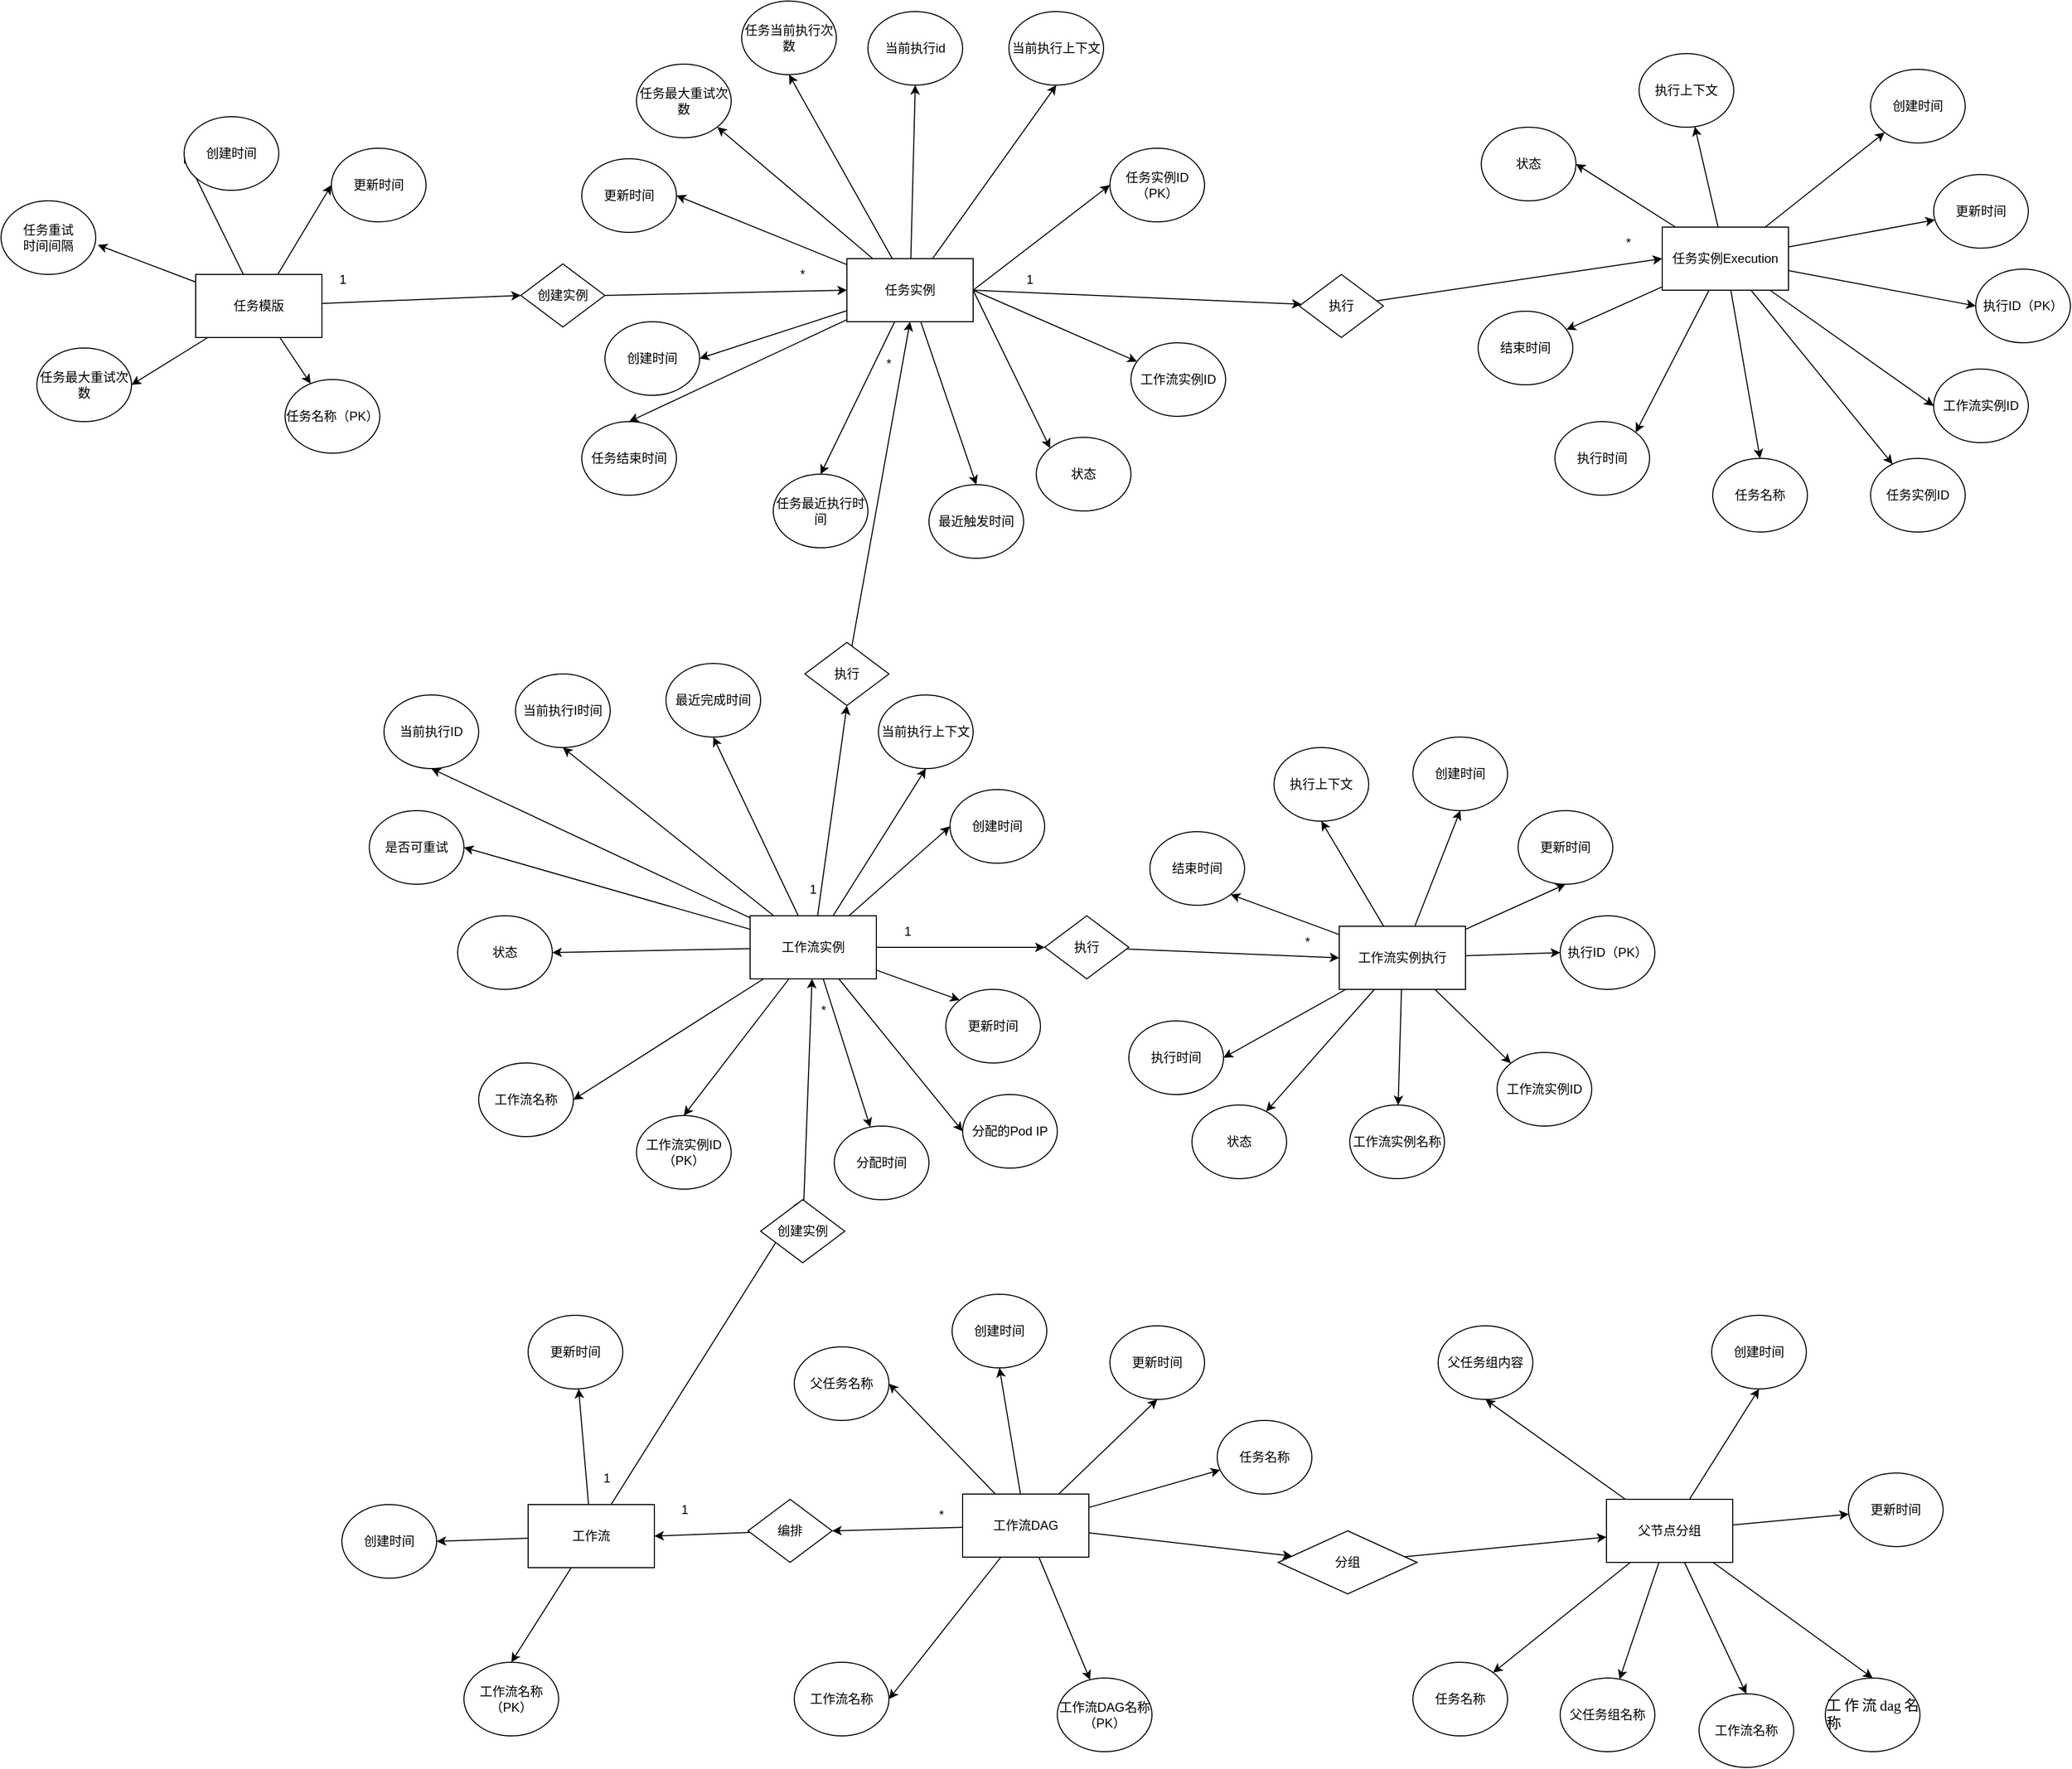<mxfile version="22.1.18" type="github">
  <diagram name="第 1 页" id="u92MrwEAKFm2taZTLTK-">
    <mxGraphModel dx="2998" dy="2271" grid="1" gridSize="10" guides="1" tooltips="1" connect="1" arrows="1" fold="1" page="1" pageScale="1" pageWidth="827" pageHeight="1169" math="0" shadow="0">
      <root>
        <mxCell id="0" />
        <mxCell id="1" parent="0" />
        <mxCell id="BF8SNdvl5e7O7KOmZN9e-4" style="rounded=0;orthogonalLoop=1;jettySize=auto;html=1;entryX=0;entryY=0.5;entryDx=0;entryDy=0;exitX=1;exitY=0.5;exitDx=0;exitDy=0;" parent="1" source="BF8SNdvl5e7O7KOmZN9e-8" target="BF8SNdvl5e7O7KOmZN9e-5" edge="1">
          <mxGeometry relative="1" as="geometry">
            <mxPoint x="350" y="170" as="targetPoint" />
            <mxPoint x="260" y="170" as="sourcePoint" />
          </mxGeometry>
        </mxCell>
        <mxCell id="BF8SNdvl5e7O7KOmZN9e-7" style="rounded=0;orthogonalLoop=1;jettySize=auto;html=1;entryX=0;entryY=0;entryDx=0;entryDy=0;exitX=1;exitY=0.5;exitDx=0;exitDy=0;" parent="1" source="BF8SNdvl5e7O7KOmZN9e-8" target="BF8SNdvl5e7O7KOmZN9e-6" edge="1">
          <mxGeometry relative="1" as="geometry">
            <mxPoint x="260" y="170" as="sourcePoint" />
          </mxGeometry>
        </mxCell>
        <mxCell id="BF8SNdvl5e7O7KOmZN9e-5" value="任务实例ID（PK）" style="ellipse;whiteSpace=wrap;html=1;" parent="1" vertex="1">
          <mxGeometry x="370" y="30" width="90" height="70" as="geometry" />
        </mxCell>
        <mxCell id="BF8SNdvl5e7O7KOmZN9e-6" value="状态" style="ellipse;whiteSpace=wrap;html=1;" parent="1" vertex="1">
          <mxGeometry x="300" y="305" width="90" height="70" as="geometry" />
        </mxCell>
        <mxCell id="BF8SNdvl5e7O7KOmZN9e-10" style="rounded=0;orthogonalLoop=1;jettySize=auto;html=1;entryX=0.5;entryY=0;entryDx=0;entryDy=0;" parent="1" source="BF8SNdvl5e7O7KOmZN9e-8" target="BF8SNdvl5e7O7KOmZN9e-9" edge="1">
          <mxGeometry relative="1" as="geometry" />
        </mxCell>
        <mxCell id="BF8SNdvl5e7O7KOmZN9e-12" style="rounded=0;orthogonalLoop=1;jettySize=auto;html=1;entryX=0.5;entryY=0;entryDx=0;entryDy=0;" parent="1" source="BF8SNdvl5e7O7KOmZN9e-8" target="BF8SNdvl5e7O7KOmZN9e-11" edge="1">
          <mxGeometry relative="1" as="geometry" />
        </mxCell>
        <mxCell id="BF8SNdvl5e7O7KOmZN9e-19" style="rounded=0;orthogonalLoop=1;jettySize=auto;html=1;entryX=1;entryY=0.5;entryDx=0;entryDy=0;" parent="1" source="BF8SNdvl5e7O7KOmZN9e-8" target="BF8SNdvl5e7O7KOmZN9e-13" edge="1">
          <mxGeometry relative="1" as="geometry" />
        </mxCell>
        <mxCell id="BF8SNdvl5e7O7KOmZN9e-20" style="rounded=0;orthogonalLoop=1;jettySize=auto;html=1;entryX=1;entryY=0.5;entryDx=0;entryDy=0;" parent="1" source="BF8SNdvl5e7O7KOmZN9e-8" target="BF8SNdvl5e7O7KOmZN9e-14" edge="1">
          <mxGeometry relative="1" as="geometry" />
        </mxCell>
        <mxCell id="BF8SNdvl5e7O7KOmZN9e-64" style="rounded=0;orthogonalLoop=1;jettySize=auto;html=1;exitX=1;exitY=0.5;exitDx=0;exitDy=0;" parent="1" source="BF8SNdvl5e7O7KOmZN9e-8" target="BF8SNdvl5e7O7KOmZN9e-63" edge="1">
          <mxGeometry relative="1" as="geometry" />
        </mxCell>
        <mxCell id="BF8SNdvl5e7O7KOmZN9e-78" style="rounded=0;orthogonalLoop=1;jettySize=auto;html=1;entryX=0.5;entryY=1;entryDx=0;entryDy=0;" edge="1" parent="1" source="BF8SNdvl5e7O7KOmZN9e-8" target="BF8SNdvl5e7O7KOmZN9e-76">
          <mxGeometry relative="1" as="geometry" />
        </mxCell>
        <mxCell id="BF8SNdvl5e7O7KOmZN9e-83" style="rounded=0;orthogonalLoop=1;jettySize=auto;html=1;entryX=1;entryY=1;entryDx=0;entryDy=0;" edge="1" parent="1" source="BF8SNdvl5e7O7KOmZN9e-8" target="BF8SNdvl5e7O7KOmZN9e-80">
          <mxGeometry relative="1" as="geometry" />
        </mxCell>
        <mxCell id="8EcwPYy6TK1mYzknZgef-4" style="rounded=0;orthogonalLoop=1;jettySize=auto;html=1;exitX=1;exitY=0.5;exitDx=0;exitDy=0;" edge="1" parent="1" source="BF8SNdvl5e7O7KOmZN9e-8" target="8EcwPYy6TK1mYzknZgef-3">
          <mxGeometry relative="1" as="geometry" />
        </mxCell>
        <mxCell id="8EcwPYy6TK1mYzknZgef-9" style="rounded=0;orthogonalLoop=1;jettySize=auto;html=1;entryX=0.5;entryY=1;entryDx=0;entryDy=0;" edge="1" parent="1" source="BF8SNdvl5e7O7KOmZN9e-8" target="8EcwPYy6TK1mYzknZgef-7">
          <mxGeometry relative="1" as="geometry" />
        </mxCell>
        <mxCell id="8EcwPYy6TK1mYzknZgef-10" style="rounded=0;orthogonalLoop=1;jettySize=auto;html=1;entryX=0.5;entryY=1;entryDx=0;entryDy=0;" edge="1" parent="1" source="BF8SNdvl5e7O7KOmZN9e-8" target="8EcwPYy6TK1mYzknZgef-8">
          <mxGeometry relative="1" as="geometry" />
        </mxCell>
        <mxCell id="8EcwPYy6TK1mYzknZgef-13" style="rounded=0;orthogonalLoop=1;jettySize=auto;html=1;entryX=0.5;entryY=0;entryDx=0;entryDy=0;" edge="1" parent="1" source="BF8SNdvl5e7O7KOmZN9e-8" target="8EcwPYy6TK1mYzknZgef-12">
          <mxGeometry relative="1" as="geometry" />
        </mxCell>
        <mxCell id="BF8SNdvl5e7O7KOmZN9e-8" value="任务实例" style="rounded=0;whiteSpace=wrap;html=1;" parent="1" vertex="1">
          <mxGeometry x="120" y="135" width="120" height="60" as="geometry" />
        </mxCell>
        <mxCell id="BF8SNdvl5e7O7KOmZN9e-9" value="最近触发时间" style="ellipse;whiteSpace=wrap;html=1;" parent="1" vertex="1">
          <mxGeometry x="198" y="350" width="90" height="70" as="geometry" />
        </mxCell>
        <mxCell id="BF8SNdvl5e7O7KOmZN9e-11" value="任务结束时间" style="ellipse;whiteSpace=wrap;html=1;" parent="1" vertex="1">
          <mxGeometry x="-132" y="290" width="90" height="70" as="geometry" />
        </mxCell>
        <mxCell id="BF8SNdvl5e7O7KOmZN9e-13" value="创建时间" style="ellipse;whiteSpace=wrap;html=1;" parent="1" vertex="1">
          <mxGeometry x="-110" y="195" width="90" height="70" as="geometry" />
        </mxCell>
        <mxCell id="BF8SNdvl5e7O7KOmZN9e-14" value="更新时间" style="ellipse;whiteSpace=wrap;html=1;" parent="1" vertex="1">
          <mxGeometry x="-132" y="40" width="90" height="70" as="geometry" />
        </mxCell>
        <mxCell id="BF8SNdvl5e7O7KOmZN9e-35" style="rounded=0;orthogonalLoop=1;jettySize=auto;html=1;" parent="1" source="BF8SNdvl5e7O7KOmZN9e-25" target="BF8SNdvl5e7O7KOmZN9e-28" edge="1">
          <mxGeometry relative="1" as="geometry" />
        </mxCell>
        <mxCell id="BF8SNdvl5e7O7KOmZN9e-36" style="rounded=0;orthogonalLoop=1;jettySize=auto;html=1;entryX=0;entryY=0.5;entryDx=0;entryDy=0;" parent="1" source="BF8SNdvl5e7O7KOmZN9e-25" target="BF8SNdvl5e7O7KOmZN9e-27" edge="1">
          <mxGeometry relative="1" as="geometry" />
        </mxCell>
        <mxCell id="BF8SNdvl5e7O7KOmZN9e-37" style="rounded=0;orthogonalLoop=1;jettySize=auto;html=1;entryX=0;entryY=0.5;entryDx=0;entryDy=0;" parent="1" source="BF8SNdvl5e7O7KOmZN9e-25" target="BF8SNdvl5e7O7KOmZN9e-26" edge="1">
          <mxGeometry relative="1" as="geometry" />
        </mxCell>
        <mxCell id="BF8SNdvl5e7O7KOmZN9e-61" style="rounded=0;orthogonalLoop=1;jettySize=auto;html=1;entryX=0;entryY=0.5;entryDx=0;entryDy=0;" parent="1" source="BF8SNdvl5e7O7KOmZN9e-25" target="BF8SNdvl5e7O7KOmZN9e-60" edge="1">
          <mxGeometry relative="1" as="geometry" />
        </mxCell>
        <mxCell id="BF8SNdvl5e7O7KOmZN9e-79" style="rounded=0;orthogonalLoop=1;jettySize=auto;html=1;entryX=1;entryY=0.5;entryDx=0;entryDy=0;" edge="1" parent="1" source="BF8SNdvl5e7O7KOmZN9e-25" target="BF8SNdvl5e7O7KOmZN9e-74">
          <mxGeometry relative="1" as="geometry" />
        </mxCell>
        <mxCell id="BF8SNdvl5e7O7KOmZN9e-25" value="任务模版" style="rounded=0;whiteSpace=wrap;html=1;" parent="1" vertex="1">
          <mxGeometry x="-499" y="150" width="120" height="60" as="geometry" />
        </mxCell>
        <mxCell id="BF8SNdvl5e7O7KOmZN9e-26" value="创建时间" style="ellipse;whiteSpace=wrap;html=1;" parent="1" vertex="1">
          <mxGeometry x="-510" width="90" height="70" as="geometry" />
        </mxCell>
        <mxCell id="BF8SNdvl5e7O7KOmZN9e-27" value="更新时间" style="ellipse;whiteSpace=wrap;html=1;" parent="1" vertex="1">
          <mxGeometry x="-370" y="30" width="90" height="70" as="geometry" />
        </mxCell>
        <mxCell id="BF8SNdvl5e7O7KOmZN9e-28" value="任务名称（PK）" style="ellipse;whiteSpace=wrap;html=1;" parent="1" vertex="1">
          <mxGeometry x="-414" y="250" width="90" height="70" as="geometry" />
        </mxCell>
        <mxCell id="BF8SNdvl5e7O7KOmZN9e-30" value="任务重试&lt;br&gt;时间间隔" style="ellipse;whiteSpace=wrap;html=1;" parent="1" vertex="1">
          <mxGeometry x="-684" y="80" width="90" height="70" as="geometry" />
        </mxCell>
        <mxCell id="BF8SNdvl5e7O7KOmZN9e-33" style="rounded=0;orthogonalLoop=1;jettySize=auto;html=1;entryX=1.022;entryY=0.6;entryDx=0;entryDy=0;entryPerimeter=0;" parent="1" source="BF8SNdvl5e7O7KOmZN9e-25" target="BF8SNdvl5e7O7KOmZN9e-30" edge="1">
          <mxGeometry relative="1" as="geometry" />
        </mxCell>
        <mxCell id="BF8SNdvl5e7O7KOmZN9e-62" style="rounded=0;orthogonalLoop=1;jettySize=auto;html=1;entryX=0;entryY=0.5;entryDx=0;entryDy=0;exitX=1;exitY=0.5;exitDx=0;exitDy=0;" parent="1" source="BF8SNdvl5e7O7KOmZN9e-60" target="BF8SNdvl5e7O7KOmZN9e-8" edge="1">
          <mxGeometry relative="1" as="geometry" />
        </mxCell>
        <mxCell id="BF8SNdvl5e7O7KOmZN9e-60" value="创建实例" style="rhombus;whiteSpace=wrap;html=1;" parent="1" vertex="1">
          <mxGeometry x="-190" y="140" width="80" height="60" as="geometry" />
        </mxCell>
        <mxCell id="BF8SNdvl5e7O7KOmZN9e-63" value="执行" style="rhombus;whiteSpace=wrap;html=1;" parent="1" vertex="1">
          <mxGeometry x="550" y="150" width="80" height="60" as="geometry" />
        </mxCell>
        <mxCell id="BF8SNdvl5e7O7KOmZN9e-74" value="任务最大重试次数" style="ellipse;whiteSpace=wrap;html=1;" vertex="1" parent="1">
          <mxGeometry x="-650" y="220" width="90" height="70" as="geometry" />
        </mxCell>
        <mxCell id="BF8SNdvl5e7O7KOmZN9e-76" value="任务当前执行次数" style="ellipse;whiteSpace=wrap;html=1;" vertex="1" parent="1">
          <mxGeometry x="20" y="-110" width="90" height="70" as="geometry" />
        </mxCell>
        <mxCell id="BF8SNdvl5e7O7KOmZN9e-80" value="任务最大重试次数" style="ellipse;whiteSpace=wrap;html=1;" vertex="1" parent="1">
          <mxGeometry x="-80" y="-50" width="90" height="70" as="geometry" />
        </mxCell>
        <mxCell id="8EcwPYy6TK1mYzknZgef-3" value="工作流实例ID" style="ellipse;whiteSpace=wrap;html=1;" vertex="1" parent="1">
          <mxGeometry x="390" y="215" width="90" height="70" as="geometry" />
        </mxCell>
        <mxCell id="8EcwPYy6TK1mYzknZgef-7" value="当前执行id" style="ellipse;whiteSpace=wrap;html=1;" vertex="1" parent="1">
          <mxGeometry x="140" y="-100" width="90" height="70" as="geometry" />
        </mxCell>
        <mxCell id="8EcwPYy6TK1mYzknZgef-8" value="当前执行上下文" style="ellipse;whiteSpace=wrap;html=1;" vertex="1" parent="1">
          <mxGeometry x="274" y="-100" width="90" height="70" as="geometry" />
        </mxCell>
        <mxCell id="8EcwPYy6TK1mYzknZgef-12" value="任务最近执行时间" style="ellipse;whiteSpace=wrap;html=1;" vertex="1" parent="1">
          <mxGeometry x="50" y="340" width="90" height="70" as="geometry" />
        </mxCell>
        <mxCell id="8EcwPYy6TK1mYzknZgef-14" value="" style="group" vertex="1" connectable="0" parent="1">
          <mxGeometry x="720" y="-60" width="563" height="455" as="geometry" />
        </mxCell>
        <mxCell id="BF8SNdvl5e7O7KOmZN9e-72" value="执行时间" style="ellipse;whiteSpace=wrap;html=1;" vertex="1" parent="8EcwPYy6TK1mYzknZgef-14">
          <mxGeometry x="73" y="350" width="90" height="70" as="geometry" />
        </mxCell>
        <mxCell id="BF8SNdvl5e7O7KOmZN9e-38" value="任务实例Execution" style="rounded=0;whiteSpace=wrap;html=1;container=0;" parent="8EcwPYy6TK1mYzknZgef-14" vertex="1">
          <mxGeometry x="175" y="165" width="120" height="60" as="geometry" />
        </mxCell>
        <mxCell id="BF8SNdvl5e7O7KOmZN9e-40" value="创建时间" style="ellipse;whiteSpace=wrap;html=1;container=0;" parent="8EcwPYy6TK1mYzknZgef-14" vertex="1">
          <mxGeometry x="373" y="15" width="90" height="70" as="geometry" />
        </mxCell>
        <mxCell id="BF8SNdvl5e7O7KOmZN9e-52" style="rounded=0;orthogonalLoop=1;jettySize=auto;html=1;" parent="8EcwPYy6TK1mYzknZgef-14" source="BF8SNdvl5e7O7KOmZN9e-38" target="BF8SNdvl5e7O7KOmZN9e-40" edge="1">
          <mxGeometry relative="1" as="geometry" />
        </mxCell>
        <mxCell id="BF8SNdvl5e7O7KOmZN9e-41" value="更新时间" style="ellipse;whiteSpace=wrap;html=1;container=0;" parent="8EcwPYy6TK1mYzknZgef-14" vertex="1">
          <mxGeometry x="433" y="115" width="90" height="70" as="geometry" />
        </mxCell>
        <mxCell id="BF8SNdvl5e7O7KOmZN9e-51" style="rounded=0;orthogonalLoop=1;jettySize=auto;html=1;" parent="8EcwPYy6TK1mYzknZgef-14" source="BF8SNdvl5e7O7KOmZN9e-38" target="BF8SNdvl5e7O7KOmZN9e-41" edge="1">
          <mxGeometry relative="1" as="geometry" />
        </mxCell>
        <mxCell id="BF8SNdvl5e7O7KOmZN9e-42" value="执行ID（PK）" style="ellipse;whiteSpace=wrap;html=1;container=0;" parent="8EcwPYy6TK1mYzknZgef-14" vertex="1">
          <mxGeometry x="473" y="205" width="90" height="70" as="geometry" />
        </mxCell>
        <mxCell id="BF8SNdvl5e7O7KOmZN9e-59" style="rounded=0;orthogonalLoop=1;jettySize=auto;html=1;entryX=0;entryY=0.5;entryDx=0;entryDy=0;" parent="8EcwPYy6TK1mYzknZgef-14" source="BF8SNdvl5e7O7KOmZN9e-38" target="BF8SNdvl5e7O7KOmZN9e-42" edge="1">
          <mxGeometry relative="1" as="geometry" />
        </mxCell>
        <mxCell id="BF8SNdvl5e7O7KOmZN9e-44" value="结束时间" style="ellipse;whiteSpace=wrap;html=1;container=0;" parent="8EcwPYy6TK1mYzknZgef-14" vertex="1">
          <mxGeometry y="245" width="90" height="70" as="geometry" />
        </mxCell>
        <mxCell id="BF8SNdvl5e7O7KOmZN9e-57" style="rounded=0;orthogonalLoop=1;jettySize=auto;html=1;" parent="8EcwPYy6TK1mYzknZgef-14" source="BF8SNdvl5e7O7KOmZN9e-38" target="BF8SNdvl5e7O7KOmZN9e-44" edge="1">
          <mxGeometry relative="1" as="geometry" />
        </mxCell>
        <mxCell id="BF8SNdvl5e7O7KOmZN9e-45" value="状态" style="ellipse;whiteSpace=wrap;html=1;container=0;" parent="8EcwPYy6TK1mYzknZgef-14" vertex="1">
          <mxGeometry x="3" y="70" width="90" height="70" as="geometry" />
        </mxCell>
        <mxCell id="BF8SNdvl5e7O7KOmZN9e-56" style="rounded=0;orthogonalLoop=1;jettySize=auto;html=1;entryX=1;entryY=0.5;entryDx=0;entryDy=0;" parent="8EcwPYy6TK1mYzknZgef-14" source="BF8SNdvl5e7O7KOmZN9e-38" target="BF8SNdvl5e7O7KOmZN9e-45" edge="1">
          <mxGeometry relative="1" as="geometry" />
        </mxCell>
        <mxCell id="BF8SNdvl5e7O7KOmZN9e-46" value="执行上下文" style="ellipse;whiteSpace=wrap;html=1;container=0;" parent="8EcwPYy6TK1mYzknZgef-14" vertex="1">
          <mxGeometry x="153" width="90" height="70" as="geometry" />
        </mxCell>
        <mxCell id="BF8SNdvl5e7O7KOmZN9e-55" style="rounded=0;orthogonalLoop=1;jettySize=auto;html=1;" parent="8EcwPYy6TK1mYzknZgef-14" source="BF8SNdvl5e7O7KOmZN9e-38" target="BF8SNdvl5e7O7KOmZN9e-46" edge="1">
          <mxGeometry relative="1" as="geometry" />
        </mxCell>
        <mxCell id="BF8SNdvl5e7O7KOmZN9e-49" value="任务名称" style="ellipse;whiteSpace=wrap;html=1;container=0;" parent="8EcwPYy6TK1mYzknZgef-14" vertex="1">
          <mxGeometry x="223" y="385" width="90" height="70" as="geometry" />
        </mxCell>
        <mxCell id="BF8SNdvl5e7O7KOmZN9e-53" style="rounded=0;orthogonalLoop=1;jettySize=auto;html=1;entryX=0.5;entryY=0;entryDx=0;entryDy=0;" parent="8EcwPYy6TK1mYzknZgef-14" source="BF8SNdvl5e7O7KOmZN9e-38" target="BF8SNdvl5e7O7KOmZN9e-49" edge="1">
          <mxGeometry relative="1" as="geometry" />
        </mxCell>
        <mxCell id="BF8SNdvl5e7O7KOmZN9e-50" value="任务实例ID" style="ellipse;whiteSpace=wrap;html=1;container=0;" parent="8EcwPYy6TK1mYzknZgef-14" vertex="1">
          <mxGeometry x="373" y="385" width="90" height="70" as="geometry" />
        </mxCell>
        <mxCell id="BF8SNdvl5e7O7KOmZN9e-54" style="rounded=0;orthogonalLoop=1;jettySize=auto;html=1;" parent="8EcwPYy6TK1mYzknZgef-14" source="BF8SNdvl5e7O7KOmZN9e-38" target="BF8SNdvl5e7O7KOmZN9e-50" edge="1">
          <mxGeometry relative="1" as="geometry" />
        </mxCell>
        <mxCell id="BF8SNdvl5e7O7KOmZN9e-65" style="rounded=0;orthogonalLoop=1;jettySize=auto;html=1;entryX=0;entryY=0.5;entryDx=0;entryDy=0;" parent="8EcwPYy6TK1mYzknZgef-14" source="BF8SNdvl5e7O7KOmZN9e-63" target="BF8SNdvl5e7O7KOmZN9e-38" edge="1">
          <mxGeometry relative="1" as="geometry" />
        </mxCell>
        <mxCell id="BF8SNdvl5e7O7KOmZN9e-73" style="rounded=0;orthogonalLoop=1;jettySize=auto;html=1;entryX=1;entryY=0;entryDx=0;entryDy=0;" edge="1" parent="8EcwPYy6TK1mYzknZgef-14" source="BF8SNdvl5e7O7KOmZN9e-38" target="BF8SNdvl5e7O7KOmZN9e-72">
          <mxGeometry relative="1" as="geometry" />
        </mxCell>
        <mxCell id="8EcwPYy6TK1mYzknZgef-5" value="工作流实例ID" style="ellipse;whiteSpace=wrap;html=1;" vertex="1" parent="8EcwPYy6TK1mYzknZgef-14">
          <mxGeometry x="433" y="300" width="90" height="70" as="geometry" />
        </mxCell>
        <mxCell id="8EcwPYy6TK1mYzknZgef-6" style="rounded=0;orthogonalLoop=1;jettySize=auto;html=1;entryX=0;entryY=0.5;entryDx=0;entryDy=0;" edge="1" parent="8EcwPYy6TK1mYzknZgef-14" source="BF8SNdvl5e7O7KOmZN9e-38" target="8EcwPYy6TK1mYzknZgef-5">
          <mxGeometry relative="1" as="geometry" />
        </mxCell>
        <mxCell id="8EcwPYy6TK1mYzknZgef-94" value="*" style="text;html=1;strokeColor=none;fillColor=none;align=center;verticalAlign=middle;whiteSpace=wrap;rounded=0;" vertex="1" parent="8EcwPYy6TK1mYzknZgef-14">
          <mxGeometry x="123" y="165" width="40" height="30" as="geometry" />
        </mxCell>
        <mxCell id="8EcwPYy6TK1mYzknZgef-17" style="rounded=0;orthogonalLoop=1;jettySize=auto;html=1;entryX=0.5;entryY=0;entryDx=0;entryDy=0;" edge="1" parent="1" source="8EcwPYy6TK1mYzknZgef-15" target="8EcwPYy6TK1mYzknZgef-16">
          <mxGeometry relative="1" as="geometry" />
        </mxCell>
        <mxCell id="8EcwPYy6TK1mYzknZgef-20" style="rounded=0;orthogonalLoop=1;jettySize=auto;html=1;entryX=1;entryY=0.5;entryDx=0;entryDy=0;" edge="1" parent="1" source="8EcwPYy6TK1mYzknZgef-15" target="8EcwPYy6TK1mYzknZgef-18">
          <mxGeometry relative="1" as="geometry" />
        </mxCell>
        <mxCell id="8EcwPYy6TK1mYzknZgef-21" style="rounded=0;orthogonalLoop=1;jettySize=auto;html=1;" edge="1" parent="1" source="8EcwPYy6TK1mYzknZgef-15" target="8EcwPYy6TK1mYzknZgef-19">
          <mxGeometry relative="1" as="geometry" />
        </mxCell>
        <mxCell id="8EcwPYy6TK1mYzknZgef-57" style="rounded=0;orthogonalLoop=1;jettySize=auto;html=1;entryX=0.5;entryY=0;entryDx=0;entryDy=0;" edge="1" parent="1" source="8EcwPYy6TK1mYzknZgef-15" target="8EcwPYy6TK1mYzknZgef-58">
          <mxGeometry relative="1" as="geometry">
            <mxPoint x="138" y="1530" as="targetPoint" />
          </mxGeometry>
        </mxCell>
        <mxCell id="8EcwPYy6TK1mYzknZgef-15" value="工作流" style="rounded=0;whiteSpace=wrap;html=1;" vertex="1" parent="1">
          <mxGeometry x="-183" y="1320" width="120" height="60" as="geometry" />
        </mxCell>
        <mxCell id="8EcwPYy6TK1mYzknZgef-16" value="工作流名称（PK）" style="ellipse;whiteSpace=wrap;html=1;" vertex="1" parent="1">
          <mxGeometry x="-244" y="1470" width="90" height="70" as="geometry" />
        </mxCell>
        <mxCell id="8EcwPYy6TK1mYzknZgef-18" value="创建时间" style="ellipse;whiteSpace=wrap;html=1;" vertex="1" parent="1">
          <mxGeometry x="-360" y="1320" width="90" height="70" as="geometry" />
        </mxCell>
        <mxCell id="8EcwPYy6TK1mYzknZgef-19" value="更新时间" style="ellipse;whiteSpace=wrap;html=1;" vertex="1" parent="1">
          <mxGeometry x="-183" y="1140" width="90" height="70" as="geometry" />
        </mxCell>
        <mxCell id="8EcwPYy6TK1mYzknZgef-24" style="rounded=0;orthogonalLoop=1;jettySize=auto;html=1;" edge="1" parent="1" source="8EcwPYy6TK1mYzknZgef-22" target="8EcwPYy6TK1mYzknZgef-23">
          <mxGeometry relative="1" as="geometry" />
        </mxCell>
        <mxCell id="8EcwPYy6TK1mYzknZgef-28" style="rounded=0;orthogonalLoop=1;jettySize=auto;html=1;entryX=1;entryY=0.5;entryDx=0;entryDy=0;" edge="1" parent="1" source="8EcwPYy6TK1mYzknZgef-22" target="8EcwPYy6TK1mYzknZgef-27">
          <mxGeometry relative="1" as="geometry" />
        </mxCell>
        <mxCell id="8EcwPYy6TK1mYzknZgef-30" style="rounded=0;orthogonalLoop=1;jettySize=auto;html=1;entryX=1;entryY=0.5;entryDx=0;entryDy=0;" edge="1" parent="1" source="8EcwPYy6TK1mYzknZgef-22" target="8EcwPYy6TK1mYzknZgef-25">
          <mxGeometry relative="1" as="geometry" />
        </mxCell>
        <mxCell id="8EcwPYy6TK1mYzknZgef-34" style="rounded=0;orthogonalLoop=1;jettySize=auto;html=1;entryX=0.5;entryY=1;entryDx=0;entryDy=0;" edge="1" parent="1" source="8EcwPYy6TK1mYzknZgef-22" target="8EcwPYy6TK1mYzknZgef-32">
          <mxGeometry relative="1" as="geometry" />
        </mxCell>
        <mxCell id="8EcwPYy6TK1mYzknZgef-35" style="rounded=0;orthogonalLoop=1;jettySize=auto;html=1;entryX=0.5;entryY=1;entryDx=0;entryDy=0;" edge="1" parent="1" source="8EcwPYy6TK1mYzknZgef-22" target="8EcwPYy6TK1mYzknZgef-33">
          <mxGeometry relative="1" as="geometry" />
        </mxCell>
        <mxCell id="8EcwPYy6TK1mYzknZgef-36" style="rounded=0;orthogonalLoop=1;jettySize=auto;html=1;" edge="1" parent="1" source="8EcwPYy6TK1mYzknZgef-22" target="8EcwPYy6TK1mYzknZgef-26">
          <mxGeometry relative="1" as="geometry" />
        </mxCell>
        <mxCell id="8EcwPYy6TK1mYzknZgef-37" style="rounded=0;orthogonalLoop=1;jettySize=auto;html=1;entryX=1;entryY=0.5;entryDx=0;entryDy=0;" edge="1" parent="1" source="8EcwPYy6TK1mYzknZgef-22" target="8EcwPYy6TK1mYzknZgef-38">
          <mxGeometry relative="1" as="geometry">
            <mxPoint x="110" y="1340" as="targetPoint" />
          </mxGeometry>
        </mxCell>
        <mxCell id="8EcwPYy6TK1mYzknZgef-125" value="" style="rounded=0;orthogonalLoop=1;jettySize=auto;html=1;" edge="1" parent="1" source="8EcwPYy6TK1mYzknZgef-22" target="8EcwPYy6TK1mYzknZgef-124">
          <mxGeometry relative="1" as="geometry" />
        </mxCell>
        <mxCell id="8EcwPYy6TK1mYzknZgef-22" value="工作流DAG" style="rounded=0;whiteSpace=wrap;html=1;" vertex="1" parent="1">
          <mxGeometry x="230" y="1310" width="120" height="60" as="geometry" />
        </mxCell>
        <mxCell id="8EcwPYy6TK1mYzknZgef-23" value="工作流DAG名称（PK）" style="ellipse;whiteSpace=wrap;html=1;" vertex="1" parent="1">
          <mxGeometry x="320" y="1485" width="90" height="70" as="geometry" />
        </mxCell>
        <mxCell id="8EcwPYy6TK1mYzknZgef-25" value="工作流名称" style="ellipse;whiteSpace=wrap;html=1;" vertex="1" parent="1">
          <mxGeometry x="70" y="1470" width="90" height="70" as="geometry" />
        </mxCell>
        <mxCell id="8EcwPYy6TK1mYzknZgef-26" value="任务名称" style="ellipse;whiteSpace=wrap;html=1;" vertex="1" parent="1">
          <mxGeometry x="472" y="1240" width="90" height="70" as="geometry" />
        </mxCell>
        <mxCell id="8EcwPYy6TK1mYzknZgef-27" value="父任务名称" style="ellipse;whiteSpace=wrap;html=1;" vertex="1" parent="1">
          <mxGeometry x="70" y="1170" width="90" height="70" as="geometry" />
        </mxCell>
        <mxCell id="8EcwPYy6TK1mYzknZgef-32" value="创建时间" style="ellipse;whiteSpace=wrap;html=1;" vertex="1" parent="1">
          <mxGeometry x="220" y="1120" width="90" height="70" as="geometry" />
        </mxCell>
        <mxCell id="8EcwPYy6TK1mYzknZgef-33" value="更新时间" style="ellipse;whiteSpace=wrap;html=1;" vertex="1" parent="1">
          <mxGeometry x="370" y="1150" width="90" height="70" as="geometry" />
        </mxCell>
        <mxCell id="8EcwPYy6TK1mYzknZgef-39" style="rounded=0;orthogonalLoop=1;jettySize=auto;html=1;entryX=1;entryY=0.5;entryDx=0;entryDy=0;" edge="1" parent="1" source="8EcwPYy6TK1mYzknZgef-38" target="8EcwPYy6TK1mYzknZgef-15">
          <mxGeometry relative="1" as="geometry" />
        </mxCell>
        <mxCell id="8EcwPYy6TK1mYzknZgef-38" value="编排" style="rhombus;whiteSpace=wrap;html=1;" vertex="1" parent="1">
          <mxGeometry x="26" y="1315" width="80" height="60" as="geometry" />
        </mxCell>
        <mxCell id="8EcwPYy6TK1mYzknZgef-49" style="rounded=0;orthogonalLoop=1;jettySize=auto;html=1;entryX=0.5;entryY=1;entryDx=0;entryDy=0;" edge="1" parent="1" source="8EcwPYy6TK1mYzknZgef-40" target="8EcwPYy6TK1mYzknZgef-45">
          <mxGeometry relative="1" as="geometry" />
        </mxCell>
        <mxCell id="8EcwPYy6TK1mYzknZgef-50" style="rounded=0;orthogonalLoop=1;jettySize=auto;html=1;entryX=0.5;entryY=1;entryDx=0;entryDy=0;" edge="1" parent="1" source="8EcwPYy6TK1mYzknZgef-40" target="8EcwPYy6TK1mYzknZgef-46">
          <mxGeometry relative="1" as="geometry" />
        </mxCell>
        <mxCell id="8EcwPYy6TK1mYzknZgef-51" style="rounded=0;orthogonalLoop=1;jettySize=auto;html=1;entryX=0;entryY=0.5;entryDx=0;entryDy=0;" edge="1" parent="1" source="8EcwPYy6TK1mYzknZgef-40" target="8EcwPYy6TK1mYzknZgef-47">
          <mxGeometry relative="1" as="geometry" />
        </mxCell>
        <mxCell id="8EcwPYy6TK1mYzknZgef-52" style="rounded=0;orthogonalLoop=1;jettySize=auto;html=1;entryX=0;entryY=0;entryDx=0;entryDy=0;" edge="1" parent="1" source="8EcwPYy6TK1mYzknZgef-40" target="8EcwPYy6TK1mYzknZgef-48">
          <mxGeometry relative="1" as="geometry" />
        </mxCell>
        <mxCell id="8EcwPYy6TK1mYzknZgef-54" style="rounded=0;orthogonalLoop=1;jettySize=auto;html=1;entryX=1;entryY=0.5;entryDx=0;entryDy=0;" edge="1" parent="1" source="8EcwPYy6TK1mYzknZgef-40" target="8EcwPYy6TK1mYzknZgef-42">
          <mxGeometry relative="1" as="geometry" />
        </mxCell>
        <mxCell id="8EcwPYy6TK1mYzknZgef-55" style="rounded=0;orthogonalLoop=1;jettySize=auto;html=1;entryX=1;entryY=0.5;entryDx=0;entryDy=0;" edge="1" parent="1" source="8EcwPYy6TK1mYzknZgef-40" target="8EcwPYy6TK1mYzknZgef-43">
          <mxGeometry relative="1" as="geometry" />
        </mxCell>
        <mxCell id="8EcwPYy6TK1mYzknZgef-56" style="rounded=0;orthogonalLoop=1;jettySize=auto;html=1;entryX=1;entryY=0.5;entryDx=0;entryDy=0;" edge="1" parent="1" source="8EcwPYy6TK1mYzknZgef-40" target="8EcwPYy6TK1mYzknZgef-44">
          <mxGeometry relative="1" as="geometry" />
        </mxCell>
        <mxCell id="8EcwPYy6TK1mYzknZgef-80" style="rounded=0;orthogonalLoop=1;jettySize=auto;html=1;entryX=0;entryY=0.5;entryDx=0;entryDy=0;" edge="1" parent="1" source="8EcwPYy6TK1mYzknZgef-40" target="8EcwPYy6TK1mYzknZgef-81">
          <mxGeometry relative="1" as="geometry">
            <mxPoint x="308" y="820" as="targetPoint" />
          </mxGeometry>
        </mxCell>
        <mxCell id="8EcwPYy6TK1mYzknZgef-84" style="rounded=0;orthogonalLoop=1;jettySize=auto;html=1;entryX=0.5;entryY=0;entryDx=0;entryDy=0;" edge="1" parent="1" source="8EcwPYy6TK1mYzknZgef-40" target="8EcwPYy6TK1mYzknZgef-41">
          <mxGeometry relative="1" as="geometry" />
        </mxCell>
        <mxCell id="8EcwPYy6TK1mYzknZgef-87" style="rounded=0;orthogonalLoop=1;jettySize=auto;html=1;entryX=0.5;entryY=1;entryDx=0;entryDy=0;" edge="1" parent="1" source="8EcwPYy6TK1mYzknZgef-40" target="8EcwPYy6TK1mYzknZgef-86">
          <mxGeometry relative="1" as="geometry" />
        </mxCell>
        <mxCell id="8EcwPYy6TK1mYzknZgef-109" style="rounded=0;orthogonalLoop=1;jettySize=auto;html=1;entryX=0.5;entryY=1;entryDx=0;entryDy=0;" edge="1" parent="1" source="8EcwPYy6TK1mYzknZgef-40" target="8EcwPYy6TK1mYzknZgef-107">
          <mxGeometry relative="1" as="geometry" />
        </mxCell>
        <mxCell id="8EcwPYy6TK1mYzknZgef-110" style="rounded=0;orthogonalLoop=1;jettySize=auto;html=1;entryX=0;entryY=0.5;entryDx=0;entryDy=0;" edge="1" parent="1" source="8EcwPYy6TK1mYzknZgef-40" target="8EcwPYy6TK1mYzknZgef-105">
          <mxGeometry relative="1" as="geometry" />
        </mxCell>
        <mxCell id="8EcwPYy6TK1mYzknZgef-111" style="rounded=0;orthogonalLoop=1;jettySize=auto;html=1;" edge="1" parent="1" source="8EcwPYy6TK1mYzknZgef-40" target="8EcwPYy6TK1mYzknZgef-106">
          <mxGeometry relative="1" as="geometry" />
        </mxCell>
        <mxCell id="8EcwPYy6TK1mYzknZgef-132" style="rounded=0;orthogonalLoop=1;jettySize=auto;html=1;entryX=0.5;entryY=1;entryDx=0;entryDy=0;" edge="1" parent="1" source="8EcwPYy6TK1mYzknZgef-40" target="8EcwPYy6TK1mYzknZgef-131">
          <mxGeometry relative="1" as="geometry" />
        </mxCell>
        <mxCell id="8EcwPYy6TK1mYzknZgef-40" value="工作流实例" style="rounded=0;whiteSpace=wrap;html=1;" vertex="1" parent="1">
          <mxGeometry x="28" y="760" width="120" height="60" as="geometry" />
        </mxCell>
        <mxCell id="8EcwPYy6TK1mYzknZgef-41" value="工作流实例ID（PK）" style="ellipse;whiteSpace=wrap;html=1;" vertex="1" parent="1">
          <mxGeometry x="-80" y="950" width="90" height="70" as="geometry" />
        </mxCell>
        <mxCell id="8EcwPYy6TK1mYzknZgef-42" value="工作流名称" style="ellipse;whiteSpace=wrap;html=1;" vertex="1" parent="1">
          <mxGeometry x="-230" y="900" width="90" height="70" as="geometry" />
        </mxCell>
        <mxCell id="8EcwPYy6TK1mYzknZgef-43" value="状态" style="ellipse;whiteSpace=wrap;html=1;" vertex="1" parent="1">
          <mxGeometry x="-250" y="760" width="90" height="70" as="geometry" />
        </mxCell>
        <mxCell id="8EcwPYy6TK1mYzknZgef-44" value="是否可重试" style="ellipse;whiteSpace=wrap;html=1;" vertex="1" parent="1">
          <mxGeometry x="-334" y="660" width="90" height="70" as="geometry" />
        </mxCell>
        <mxCell id="8EcwPYy6TK1mYzknZgef-45" value="当前执行ID" style="ellipse;whiteSpace=wrap;html=1;" vertex="1" parent="1">
          <mxGeometry x="-320" y="550" width="90" height="70" as="geometry" />
        </mxCell>
        <mxCell id="8EcwPYy6TK1mYzknZgef-46" value="当前执行上下文" style="ellipse;whiteSpace=wrap;html=1;" vertex="1" parent="1">
          <mxGeometry x="150" y="550" width="90" height="70" as="geometry" />
        </mxCell>
        <mxCell id="8EcwPYy6TK1mYzknZgef-47" value="创建时间" style="ellipse;whiteSpace=wrap;html=1;" vertex="1" parent="1">
          <mxGeometry x="218" y="640" width="90" height="70" as="geometry" />
        </mxCell>
        <mxCell id="8EcwPYy6TK1mYzknZgef-48" value="更新时间" style="ellipse;whiteSpace=wrap;html=1;" vertex="1" parent="1">
          <mxGeometry x="214" y="830" width="90" height="70" as="geometry" />
        </mxCell>
        <mxCell id="8EcwPYy6TK1mYzknZgef-60" style="rounded=0;orthogonalLoop=1;jettySize=auto;html=1;" edge="1" parent="1" source="8EcwPYy6TK1mYzknZgef-58" target="8EcwPYy6TK1mYzknZgef-40">
          <mxGeometry relative="1" as="geometry" />
        </mxCell>
        <mxCell id="8EcwPYy6TK1mYzknZgef-58" value="创建实例" style="rhombus;whiteSpace=wrap;html=1;" vertex="1" parent="1">
          <mxGeometry x="38" y="1030" width="80" height="60" as="geometry" />
        </mxCell>
        <mxCell id="8EcwPYy6TK1mYzknZgef-71" style="rounded=0;orthogonalLoop=1;jettySize=auto;html=1;entryX=0;entryY=0.5;entryDx=0;entryDy=0;" edge="1" parent="1" source="8EcwPYy6TK1mYzknZgef-61" target="8EcwPYy6TK1mYzknZgef-62">
          <mxGeometry relative="1" as="geometry" />
        </mxCell>
        <mxCell id="8EcwPYy6TK1mYzknZgef-72" style="rounded=0;orthogonalLoop=1;jettySize=auto;html=1;entryX=0;entryY=0;entryDx=0;entryDy=0;" edge="1" parent="1" source="8EcwPYy6TK1mYzknZgef-61" target="8EcwPYy6TK1mYzknZgef-63">
          <mxGeometry relative="1" as="geometry" />
        </mxCell>
        <mxCell id="8EcwPYy6TK1mYzknZgef-73" style="rounded=0;orthogonalLoop=1;jettySize=auto;html=1;" edge="1" parent="1" source="8EcwPYy6TK1mYzknZgef-61" target="8EcwPYy6TK1mYzknZgef-64">
          <mxGeometry relative="1" as="geometry" />
        </mxCell>
        <mxCell id="8EcwPYy6TK1mYzknZgef-74" style="rounded=0;orthogonalLoop=1;jettySize=auto;html=1;" edge="1" parent="1" source="8EcwPYy6TK1mYzknZgef-61" target="8EcwPYy6TK1mYzknZgef-65">
          <mxGeometry relative="1" as="geometry" />
        </mxCell>
        <mxCell id="8EcwPYy6TK1mYzknZgef-75" style="rounded=0;orthogonalLoop=1;jettySize=auto;html=1;entryX=1;entryY=0.5;entryDx=0;entryDy=0;" edge="1" parent="1" source="8EcwPYy6TK1mYzknZgef-61" target="8EcwPYy6TK1mYzknZgef-66">
          <mxGeometry relative="1" as="geometry" />
        </mxCell>
        <mxCell id="8EcwPYy6TK1mYzknZgef-76" style="rounded=0;orthogonalLoop=1;jettySize=auto;html=1;entryX=1;entryY=1;entryDx=0;entryDy=0;" edge="1" parent="1" source="8EcwPYy6TK1mYzknZgef-61" target="8EcwPYy6TK1mYzknZgef-67">
          <mxGeometry relative="1" as="geometry" />
        </mxCell>
        <mxCell id="8EcwPYy6TK1mYzknZgef-77" style="rounded=0;orthogonalLoop=1;jettySize=auto;html=1;entryX=0.5;entryY=1;entryDx=0;entryDy=0;" edge="1" parent="1" source="8EcwPYy6TK1mYzknZgef-61" target="8EcwPYy6TK1mYzknZgef-68">
          <mxGeometry relative="1" as="geometry" />
        </mxCell>
        <mxCell id="8EcwPYy6TK1mYzknZgef-78" style="rounded=0;orthogonalLoop=1;jettySize=auto;html=1;entryX=0.5;entryY=1;entryDx=0;entryDy=0;" edge="1" parent="1" source="8EcwPYy6TK1mYzknZgef-61" target="8EcwPYy6TK1mYzknZgef-69">
          <mxGeometry relative="1" as="geometry" />
        </mxCell>
        <mxCell id="8EcwPYy6TK1mYzknZgef-79" style="rounded=0;orthogonalLoop=1;jettySize=auto;html=1;entryX=0.5;entryY=1;entryDx=0;entryDy=0;" edge="1" parent="1" source="8EcwPYy6TK1mYzknZgef-61" target="8EcwPYy6TK1mYzknZgef-70">
          <mxGeometry relative="1" as="geometry" />
        </mxCell>
        <mxCell id="8EcwPYy6TK1mYzknZgef-61" value="工作流实例执行" style="rounded=0;whiteSpace=wrap;html=1;" vertex="1" parent="1">
          <mxGeometry x="588" y="770" width="120" height="60" as="geometry" />
        </mxCell>
        <mxCell id="8EcwPYy6TK1mYzknZgef-62" value="执行ID（PK）" style="ellipse;whiteSpace=wrap;html=1;" vertex="1" parent="1">
          <mxGeometry x="798" y="760" width="90" height="70" as="geometry" />
        </mxCell>
        <mxCell id="8EcwPYy6TK1mYzknZgef-63" value="工作流实例ID" style="ellipse;whiteSpace=wrap;html=1;" vertex="1" parent="1">
          <mxGeometry x="738" y="890" width="90" height="70" as="geometry" />
        </mxCell>
        <mxCell id="8EcwPYy6TK1mYzknZgef-64" value="工作流实例名称" style="ellipse;whiteSpace=wrap;html=1;" vertex="1" parent="1">
          <mxGeometry x="598" y="940" width="90" height="70" as="geometry" />
        </mxCell>
        <mxCell id="8EcwPYy6TK1mYzknZgef-65" value="状态" style="ellipse;whiteSpace=wrap;html=1;" vertex="1" parent="1">
          <mxGeometry x="448" y="940" width="90" height="70" as="geometry" />
        </mxCell>
        <mxCell id="8EcwPYy6TK1mYzknZgef-66" value="执行时间" style="ellipse;whiteSpace=wrap;html=1;" vertex="1" parent="1">
          <mxGeometry x="388" y="860" width="90" height="70" as="geometry" />
        </mxCell>
        <mxCell id="8EcwPYy6TK1mYzknZgef-67" value="结束时间" style="ellipse;whiteSpace=wrap;html=1;" vertex="1" parent="1">
          <mxGeometry x="408" y="680" width="90" height="70" as="geometry" />
        </mxCell>
        <mxCell id="8EcwPYy6TK1mYzknZgef-68" value="执行上下文" style="ellipse;whiteSpace=wrap;html=1;" vertex="1" parent="1">
          <mxGeometry x="526" y="600" width="90" height="70" as="geometry" />
        </mxCell>
        <mxCell id="8EcwPYy6TK1mYzknZgef-69" value="创建时间" style="ellipse;whiteSpace=wrap;html=1;" vertex="1" parent="1">
          <mxGeometry x="658" y="590" width="90" height="70" as="geometry" />
        </mxCell>
        <mxCell id="8EcwPYy6TK1mYzknZgef-70" value="更新时间" style="ellipse;whiteSpace=wrap;html=1;" vertex="1" parent="1">
          <mxGeometry x="758" y="660" width="90" height="70" as="geometry" />
        </mxCell>
        <mxCell id="8EcwPYy6TK1mYzknZgef-83" style="rounded=0;orthogonalLoop=1;jettySize=auto;html=1;entryX=0;entryY=0.5;entryDx=0;entryDy=0;" edge="1" parent="1" source="8EcwPYy6TK1mYzknZgef-81" target="8EcwPYy6TK1mYzknZgef-61">
          <mxGeometry relative="1" as="geometry" />
        </mxCell>
        <mxCell id="8EcwPYy6TK1mYzknZgef-81" value="执行" style="rhombus;whiteSpace=wrap;html=1;" vertex="1" parent="1">
          <mxGeometry x="308" y="760" width="80" height="60" as="geometry" />
        </mxCell>
        <mxCell id="8EcwPYy6TK1mYzknZgef-88" style="rounded=0;orthogonalLoop=1;jettySize=auto;html=1;entryX=0.5;entryY=1;entryDx=0;entryDy=0;" edge="1" parent="1" source="8EcwPYy6TK1mYzknZgef-86" target="BF8SNdvl5e7O7KOmZN9e-8">
          <mxGeometry relative="1" as="geometry">
            <mxPoint x="140" y="560" as="targetPoint" />
          </mxGeometry>
        </mxCell>
        <mxCell id="8EcwPYy6TK1mYzknZgef-86" value="执行" style="rhombus;whiteSpace=wrap;html=1;" vertex="1" parent="1">
          <mxGeometry x="80" y="500" width="80" height="60" as="geometry" />
        </mxCell>
        <mxCell id="8EcwPYy6TK1mYzknZgef-91" value="1" style="text;html=1;strokeColor=none;fillColor=none;align=center;verticalAlign=middle;whiteSpace=wrap;rounded=0;" vertex="1" parent="1">
          <mxGeometry x="-379" y="140" width="40" height="30" as="geometry" />
        </mxCell>
        <mxCell id="8EcwPYy6TK1mYzknZgef-92" value="*" style="text;html=1;strokeColor=none;fillColor=none;align=center;verticalAlign=middle;whiteSpace=wrap;rounded=0;" vertex="1" parent="1">
          <mxGeometry x="58" y="135" width="40" height="30" as="geometry" />
        </mxCell>
        <mxCell id="8EcwPYy6TK1mYzknZgef-93" value="1" style="text;html=1;strokeColor=none;fillColor=none;align=center;verticalAlign=middle;whiteSpace=wrap;rounded=0;" vertex="1" parent="1">
          <mxGeometry x="274" y="140" width="40" height="30" as="geometry" />
        </mxCell>
        <mxCell id="8EcwPYy6TK1mYzknZgef-95" value="1" style="text;html=1;strokeColor=none;fillColor=none;align=center;verticalAlign=middle;whiteSpace=wrap;rounded=0;" vertex="1" parent="1">
          <mxGeometry x="68" y="720" width="40" height="30" as="geometry" />
        </mxCell>
        <mxCell id="8EcwPYy6TK1mYzknZgef-96" value="*" style="text;html=1;strokeColor=none;fillColor=none;align=center;verticalAlign=middle;whiteSpace=wrap;rounded=0;" vertex="1" parent="1">
          <mxGeometry x="140" y="220" width="40" height="30" as="geometry" />
        </mxCell>
        <mxCell id="8EcwPYy6TK1mYzknZgef-97" value="1" style="text;html=1;strokeColor=none;fillColor=none;align=center;verticalAlign=middle;whiteSpace=wrap;rounded=0;" vertex="1" parent="1">
          <mxGeometry x="158" y="760" width="40" height="30" as="geometry" />
        </mxCell>
        <mxCell id="8EcwPYy6TK1mYzknZgef-98" value="*" style="text;html=1;strokeColor=none;fillColor=none;align=center;verticalAlign=middle;whiteSpace=wrap;rounded=0;" vertex="1" parent="1">
          <mxGeometry x="538" y="770" width="40" height="30" as="geometry" />
        </mxCell>
        <mxCell id="8EcwPYy6TK1mYzknZgef-100" value="1" style="text;html=1;strokeColor=none;fillColor=none;align=center;verticalAlign=middle;whiteSpace=wrap;rounded=0;" vertex="1" parent="1">
          <mxGeometry x="-54" y="1310" width="40" height="30" as="geometry" />
        </mxCell>
        <mxCell id="8EcwPYy6TK1mYzknZgef-102" value="*" style="text;html=1;strokeColor=none;fillColor=none;align=center;verticalAlign=middle;whiteSpace=wrap;rounded=0;" vertex="1" parent="1">
          <mxGeometry x="190" y="1315" width="40" height="30" as="geometry" />
        </mxCell>
        <mxCell id="8EcwPYy6TK1mYzknZgef-103" value="1" style="text;html=1;strokeColor=none;fillColor=none;align=center;verticalAlign=middle;whiteSpace=wrap;rounded=0;" vertex="1" parent="1">
          <mxGeometry x="-128" y="1280" width="40" height="30" as="geometry" />
        </mxCell>
        <mxCell id="8EcwPYy6TK1mYzknZgef-104" value="*" style="text;html=1;strokeColor=none;fillColor=none;align=center;verticalAlign=middle;whiteSpace=wrap;rounded=0;" vertex="1" parent="1">
          <mxGeometry x="78" y="835" width="40" height="30" as="geometry" />
        </mxCell>
        <mxCell id="8EcwPYy6TK1mYzknZgef-105" value="分配的Pod IP" style="ellipse;whiteSpace=wrap;html=1;" vertex="1" parent="1">
          <mxGeometry x="230" y="930" width="90" height="70" as="geometry" />
        </mxCell>
        <mxCell id="8EcwPYy6TK1mYzknZgef-106" value="分配时间" style="ellipse;whiteSpace=wrap;html=1;" vertex="1" parent="1">
          <mxGeometry x="108" y="960" width="90" height="70" as="geometry" />
        </mxCell>
        <mxCell id="8EcwPYy6TK1mYzknZgef-107" value="当前执行I时间" style="ellipse;whiteSpace=wrap;html=1;" vertex="1" parent="1">
          <mxGeometry x="-195" y="530" width="90" height="70" as="geometry" />
        </mxCell>
        <mxCell id="8EcwPYy6TK1mYzknZgef-118" style="rounded=0;orthogonalLoop=1;jettySize=auto;html=1;entryX=0.5;entryY=1;entryDx=0;entryDy=0;" edge="1" parent="1" source="8EcwPYy6TK1mYzknZgef-112" target="8EcwPYy6TK1mYzknZgef-116">
          <mxGeometry relative="1" as="geometry" />
        </mxCell>
        <mxCell id="8EcwPYy6TK1mYzknZgef-119" style="rounded=0;orthogonalLoop=1;jettySize=auto;html=1;entryX=0.5;entryY=1;entryDx=0;entryDy=0;" edge="1" parent="1" source="8EcwPYy6TK1mYzknZgef-112" target="8EcwPYy6TK1mYzknZgef-115">
          <mxGeometry relative="1" as="geometry" />
        </mxCell>
        <mxCell id="8EcwPYy6TK1mYzknZgef-120" style="rounded=0;orthogonalLoop=1;jettySize=auto;html=1;" edge="1" parent="1" source="8EcwPYy6TK1mYzknZgef-112" target="8EcwPYy6TK1mYzknZgef-113">
          <mxGeometry relative="1" as="geometry" />
        </mxCell>
        <mxCell id="8EcwPYy6TK1mYzknZgef-121" style="rounded=0;orthogonalLoop=1;jettySize=auto;html=1;" edge="1" parent="1" source="8EcwPYy6TK1mYzknZgef-112" target="8EcwPYy6TK1mYzknZgef-114">
          <mxGeometry relative="1" as="geometry" />
        </mxCell>
        <mxCell id="8EcwPYy6TK1mYzknZgef-122" style="rounded=0;orthogonalLoop=1;jettySize=auto;html=1;" edge="1" parent="1" source="8EcwPYy6TK1mYzknZgef-112" target="8EcwPYy6TK1mYzknZgef-117">
          <mxGeometry relative="1" as="geometry" />
        </mxCell>
        <mxCell id="8EcwPYy6TK1mYzknZgef-128" style="rounded=0;orthogonalLoop=1;jettySize=auto;html=1;entryX=0.5;entryY=0;entryDx=0;entryDy=0;" edge="1" parent="1" source="8EcwPYy6TK1mYzknZgef-112" target="8EcwPYy6TK1mYzknZgef-127">
          <mxGeometry relative="1" as="geometry" />
        </mxCell>
        <mxCell id="8EcwPYy6TK1mYzknZgef-130" style="rounded=0;orthogonalLoop=1;jettySize=auto;html=1;entryX=0.5;entryY=0;entryDx=0;entryDy=0;" edge="1" parent="1" source="8EcwPYy6TK1mYzknZgef-112" target="8EcwPYy6TK1mYzknZgef-129">
          <mxGeometry relative="1" as="geometry" />
        </mxCell>
        <mxCell id="8EcwPYy6TK1mYzknZgef-112" value="父节点分组" style="rounded=0;whiteSpace=wrap;html=1;" vertex="1" parent="1">
          <mxGeometry x="842" y="1315" width="120" height="60" as="geometry" />
        </mxCell>
        <mxCell id="8EcwPYy6TK1mYzknZgef-113" value="任务名称" style="ellipse;whiteSpace=wrap;html=1;" vertex="1" parent="1">
          <mxGeometry x="658" y="1470" width="90" height="70" as="geometry" />
        </mxCell>
        <mxCell id="8EcwPYy6TK1mYzknZgef-114" value="父任务组名称" style="ellipse;whiteSpace=wrap;html=1;" vertex="1" parent="1">
          <mxGeometry x="798" y="1485" width="90" height="70" as="geometry" />
        </mxCell>
        <mxCell id="8EcwPYy6TK1mYzknZgef-115" value="父任务组内容" style="ellipse;whiteSpace=wrap;html=1;" vertex="1" parent="1">
          <mxGeometry x="682" y="1150" width="90" height="70" as="geometry" />
        </mxCell>
        <mxCell id="8EcwPYy6TK1mYzknZgef-116" value="创建时间" style="ellipse;whiteSpace=wrap;html=1;" vertex="1" parent="1">
          <mxGeometry x="942" y="1140" width="90" height="70" as="geometry" />
        </mxCell>
        <mxCell id="8EcwPYy6TK1mYzknZgef-117" value="更新时间" style="ellipse;whiteSpace=wrap;html=1;" vertex="1" parent="1">
          <mxGeometry x="1072" y="1290" width="90" height="70" as="geometry" />
        </mxCell>
        <mxCell id="8EcwPYy6TK1mYzknZgef-126" style="rounded=0;orthogonalLoop=1;jettySize=auto;html=1;" edge="1" parent="1" source="8EcwPYy6TK1mYzknZgef-124" target="8EcwPYy6TK1mYzknZgef-112">
          <mxGeometry relative="1" as="geometry" />
        </mxCell>
        <mxCell id="8EcwPYy6TK1mYzknZgef-124" value="分组" style="rhombus;whiteSpace=wrap;html=1;rounded=0;" vertex="1" parent="1">
          <mxGeometry x="530" y="1345" width="132" height="60" as="geometry" />
        </mxCell>
        <mxCell id="8EcwPYy6TK1mYzknZgef-127" value="&lt;p style=&quot;margin: 0pt 0pt 0.0pt; text-align: justify; font-family: Calibri; font-size: 10.5pt;&quot; class=&quot;MsoNormal&quot;&gt;&lt;font face=&quot;宋体&quot;&gt;工作流&lt;/font&gt;dag&lt;font face=&quot;宋体&quot;&gt;名称&lt;/font&gt;&lt;/p&gt;" style="ellipse;whiteSpace=wrap;html=1;" vertex="1" parent="1">
          <mxGeometry x="1050" y="1485" width="90" height="70" as="geometry" />
        </mxCell>
        <mxCell id="8EcwPYy6TK1mYzknZgef-129" value="工作流名称" style="ellipse;whiteSpace=wrap;html=1;" vertex="1" parent="1">
          <mxGeometry x="930" y="1500" width="90" height="70" as="geometry" />
        </mxCell>
        <mxCell id="8EcwPYy6TK1mYzknZgef-131" value="最近完成时间" style="ellipse;whiteSpace=wrap;html=1;" vertex="1" parent="1">
          <mxGeometry x="-52" y="520" width="90" height="70" as="geometry" />
        </mxCell>
      </root>
    </mxGraphModel>
  </diagram>
</mxfile>
